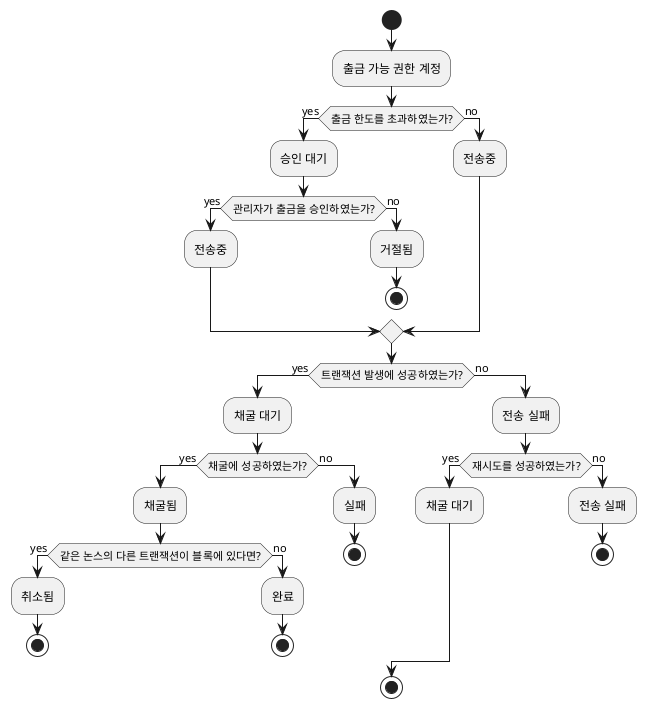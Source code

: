 @startuml

start

:출금 가능 권한 계정;
if (출금 한도를 초과하였는가?) then (yes)
    :승인 대기;
    if (관리자가 출금을 승인하였는가?) then (yes)
        :전송중;
    else (no)
        :거절됨;
        stop
    endif
else (no)
    :전송중;
endif

if (트랜잭션 발생에 성공하였는가?) then (yes)
    :채굴 대기;
    if (채굴에 성공하였는가?) then (yes)
        :채굴됨;
        if (같은 논스의 다른 트랜잭션이 블록에 있다면?) then (yes)
            :취소됨;
            stop
        else (no)
            :완료;
            stop
        endif
    else (no)
        :실패;
        stop
    endif
else (no)
    :전송 실패;
    if (재시도를 성공하였는가?) then (yes)
        :채굴 대기;
    else (no)
        :전송 실패;
        stop
    endif
endif

stop

@enduml
